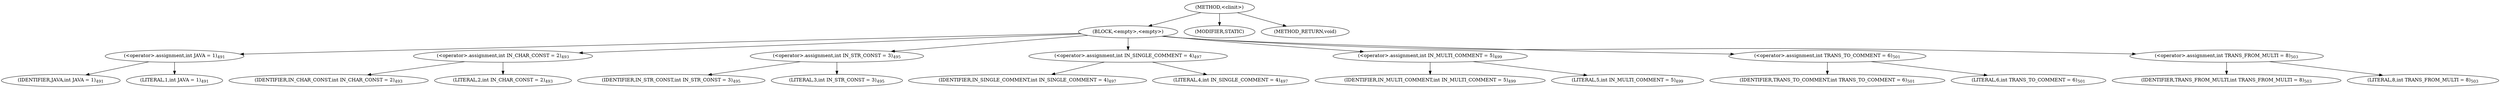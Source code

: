 digraph "&lt;clinit&gt;" {  
"1313" [label = <(METHOD,&lt;clinit&gt;)> ]
"1314" [label = <(BLOCK,&lt;empty&gt;,&lt;empty&gt;)> ]
"1315" [label = <(&lt;operator&gt;.assignment,int JAVA = 1)<SUB>491</SUB>> ]
"1316" [label = <(IDENTIFIER,JAVA,int JAVA = 1)<SUB>491</SUB>> ]
"1317" [label = <(LITERAL,1,int JAVA = 1)<SUB>491</SUB>> ]
"1318" [label = <(&lt;operator&gt;.assignment,int IN_CHAR_CONST = 2)<SUB>493</SUB>> ]
"1319" [label = <(IDENTIFIER,IN_CHAR_CONST,int IN_CHAR_CONST = 2)<SUB>493</SUB>> ]
"1320" [label = <(LITERAL,2,int IN_CHAR_CONST = 2)<SUB>493</SUB>> ]
"1321" [label = <(&lt;operator&gt;.assignment,int IN_STR_CONST = 3)<SUB>495</SUB>> ]
"1322" [label = <(IDENTIFIER,IN_STR_CONST,int IN_STR_CONST = 3)<SUB>495</SUB>> ]
"1323" [label = <(LITERAL,3,int IN_STR_CONST = 3)<SUB>495</SUB>> ]
"1324" [label = <(&lt;operator&gt;.assignment,int IN_SINGLE_COMMENT = 4)<SUB>497</SUB>> ]
"1325" [label = <(IDENTIFIER,IN_SINGLE_COMMENT,int IN_SINGLE_COMMENT = 4)<SUB>497</SUB>> ]
"1326" [label = <(LITERAL,4,int IN_SINGLE_COMMENT = 4)<SUB>497</SUB>> ]
"1327" [label = <(&lt;operator&gt;.assignment,int IN_MULTI_COMMENT = 5)<SUB>499</SUB>> ]
"1328" [label = <(IDENTIFIER,IN_MULTI_COMMENT,int IN_MULTI_COMMENT = 5)<SUB>499</SUB>> ]
"1329" [label = <(LITERAL,5,int IN_MULTI_COMMENT = 5)<SUB>499</SUB>> ]
"1330" [label = <(&lt;operator&gt;.assignment,int TRANS_TO_COMMENT = 6)<SUB>501</SUB>> ]
"1331" [label = <(IDENTIFIER,TRANS_TO_COMMENT,int TRANS_TO_COMMENT = 6)<SUB>501</SUB>> ]
"1332" [label = <(LITERAL,6,int TRANS_TO_COMMENT = 6)<SUB>501</SUB>> ]
"1333" [label = <(&lt;operator&gt;.assignment,int TRANS_FROM_MULTI = 8)<SUB>503</SUB>> ]
"1334" [label = <(IDENTIFIER,TRANS_FROM_MULTI,int TRANS_FROM_MULTI = 8)<SUB>503</SUB>> ]
"1335" [label = <(LITERAL,8,int TRANS_FROM_MULTI = 8)<SUB>503</SUB>> ]
"1336" [label = <(MODIFIER,STATIC)> ]
"1337" [label = <(METHOD_RETURN,void)> ]
  "1313" -> "1314" 
  "1313" -> "1336" 
  "1313" -> "1337" 
  "1314" -> "1315" 
  "1314" -> "1318" 
  "1314" -> "1321" 
  "1314" -> "1324" 
  "1314" -> "1327" 
  "1314" -> "1330" 
  "1314" -> "1333" 
  "1315" -> "1316" 
  "1315" -> "1317" 
  "1318" -> "1319" 
  "1318" -> "1320" 
  "1321" -> "1322" 
  "1321" -> "1323" 
  "1324" -> "1325" 
  "1324" -> "1326" 
  "1327" -> "1328" 
  "1327" -> "1329" 
  "1330" -> "1331" 
  "1330" -> "1332" 
  "1333" -> "1334" 
  "1333" -> "1335" 
}
